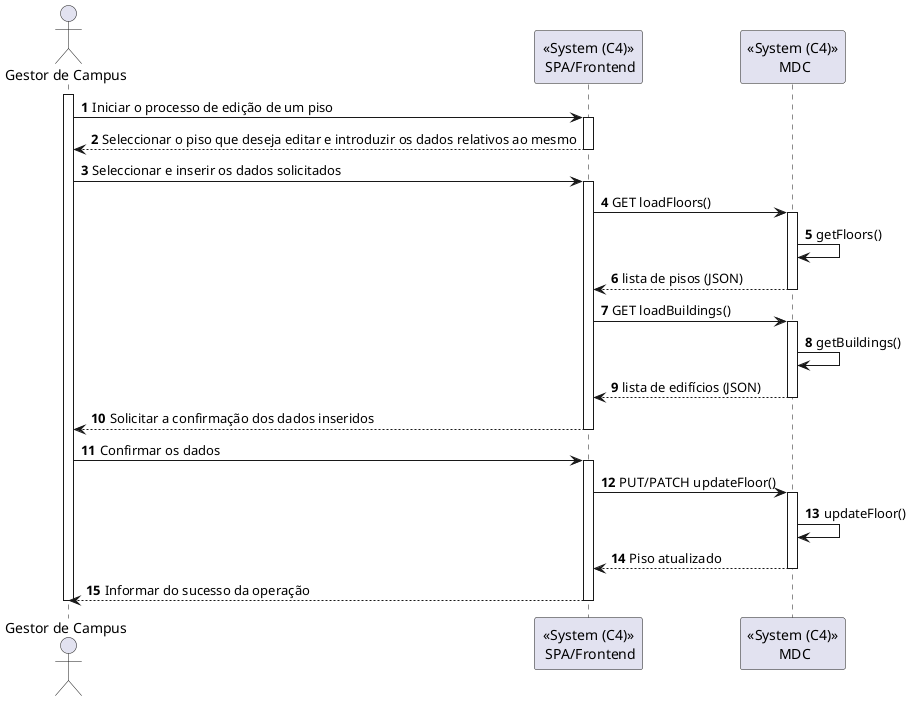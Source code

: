 @startuml
autonumber
actor "Gestor de Campus" as GC

participant "<<System (C4)>>\n SPA/Frontend" as SPA
participant "<<System (C4)>>\n MDC" as MDC

activate GC

GC -> SPA : Iniciar o processo de edição de um piso
activate SPA
SPA --> GC : Seleccionar o piso que deseja editar e introduzir os dados relativos ao mesmo
deactivate SPA

GC -> SPA : Seleccionar e inserir os dados solicitados
activate SPA
SPA -> MDC : GET loadFloors()
activate MDC
MDC -> MDC : getFloors()
MDC --> SPA : lista de pisos (JSON)
deactivate MDC
SPA -> MDC : GET loadBuildings()
activate MDC
MDC -> MDC : getBuildings()
MDC --> SPA : lista de edifícios (JSON)
deactivate MDC
SPA --> GC : Solicitar a confirmação dos dados inseridos 
deactivate SPA

GC -> SPA : Confirmar os dados
activate SPA
SPA -> MDC : PUT/PATCH updateFloor()
activate MDC
MDC -> MDC : updateFloor()
MDC --> SPA : Piso atualizado
deactivate MDC
SPA --> GC : Informar do sucesso da operação 
deactivate SPA
deactivate GC

@enduml